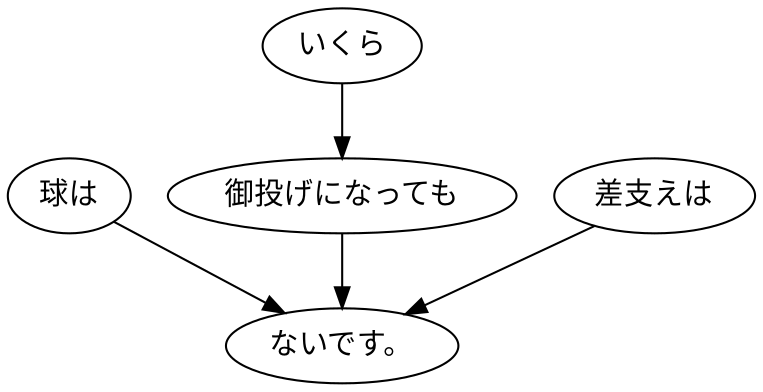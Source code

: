 digraph graph5198 {
	node0 [label="球は"];
	node1 [label="いくら"];
	node2 [label="御投げになっても"];
	node3 [label="差支えは"];
	node4 [label="ないです。"];
	node0 -> node4;
	node1 -> node2;
	node2 -> node4;
	node3 -> node4;
}
